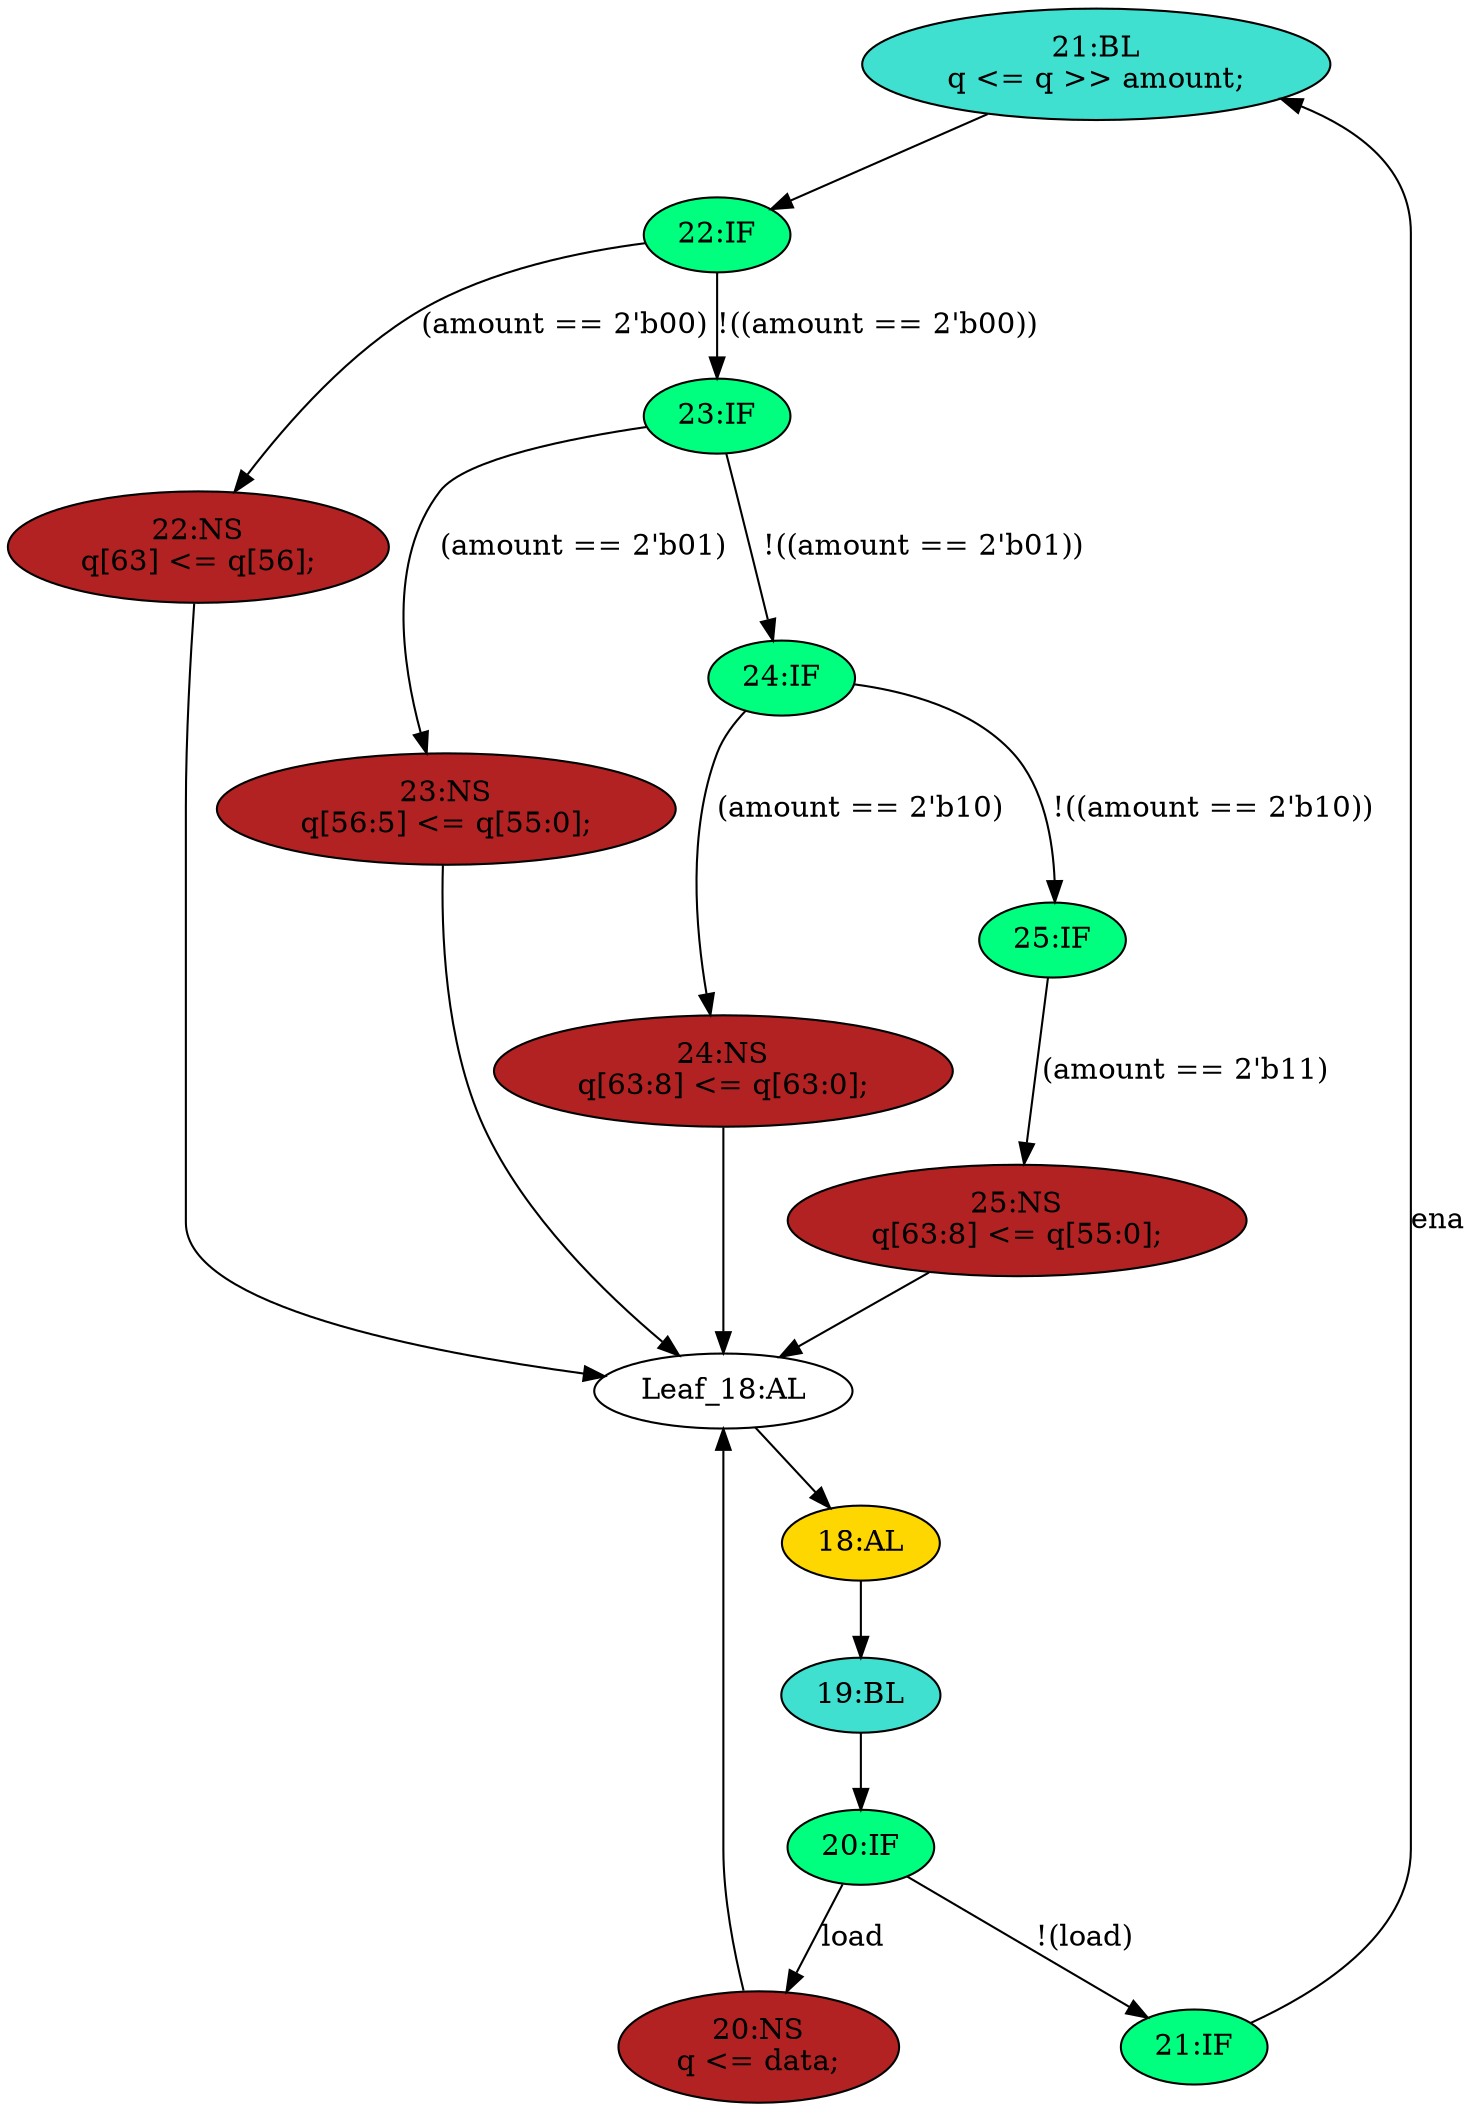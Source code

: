 strict digraph "compose( ,  )" {
	node [label="\N"];
	"21:BL"	[ast="<pyverilog.vparser.ast.Block object at 0x7f29a134e550>",
		fillcolor=turquoise,
		label="21:BL
q <= q >> amount;",
		statements="[<pyverilog.vparser.ast.NonblockingSubstitution object at 0x7f29a1660d10>]",
		style=filled,
		typ=Block];
	"22:IF"	[ast="<pyverilog.vparser.ast.IfStatement object at 0x7f29a13bd4d0>",
		fillcolor=springgreen,
		label="22:IF",
		statements="[]",
		style=filled,
		typ=IfStatement];
	"21:BL" -> "22:IF"	[cond="[]",
		lineno=None];
	"23:NS"	[ast="<pyverilog.vparser.ast.NonblockingSubstitution object at 0x7f29a2bbf450>",
		fillcolor=firebrick,
		label="23:NS
q[56:5] <= q[55:0];",
		statements="[<pyverilog.vparser.ast.NonblockingSubstitution object at 0x7f29a2bbf450>]",
		style=filled,
		typ=NonblockingSubstitution];
	"Leaf_18:AL"	[def_var="['q']",
		label="Leaf_18:AL"];
	"23:NS" -> "Leaf_18:AL"	[cond="[]",
		lineno=None];
	"18:AL"	[ast="<pyverilog.vparser.ast.Always object at 0x7f29a13b71d0>",
		clk_sens=True,
		fillcolor=gold,
		label="18:AL",
		sens="['clk']",
		statements="[]",
		style=filled,
		typ=Always,
		use_var="['load', 'ena', 'amount', 'data', 'q']"];
	"Leaf_18:AL" -> "18:AL";
	"25:IF"	[ast="<pyverilog.vparser.ast.IfStatement object at 0x7f29a1258d90>",
		fillcolor=springgreen,
		label="25:IF",
		statements="[]",
		style=filled,
		typ=IfStatement];
	"25:NS"	[ast="<pyverilog.vparser.ast.NonblockingSubstitution object at 0x7f29a1258290>",
		fillcolor=firebrick,
		label="25:NS
q[63:8] <= q[55:0];",
		statements="[<pyverilog.vparser.ast.NonblockingSubstitution object at 0x7f29a1258290>]",
		style=filled,
		typ=NonblockingSubstitution];
	"25:IF" -> "25:NS"	[cond="['amount']",
		label="(amount == 2'b11)",
		lineno=25];
	"24:IF"	[ast="<pyverilog.vparser.ast.IfStatement object at 0x7f29a1258cd0>",
		fillcolor=springgreen,
		label="24:IF",
		statements="[]",
		style=filled,
		typ=IfStatement];
	"24:IF" -> "25:IF"	[cond="['amount']",
		label="!((amount == 2'b10))",
		lineno=24];
	"24:NS"	[ast="<pyverilog.vparser.ast.NonblockingSubstitution object at 0x7f29a12583d0>",
		fillcolor=firebrick,
		label="24:NS
q[63:8] <= q[63:0];",
		statements="[<pyverilog.vparser.ast.NonblockingSubstitution object at 0x7f29a12583d0>]",
		style=filled,
		typ=NonblockingSubstitution];
	"24:IF" -> "24:NS"	[cond="['amount']",
		label="(amount == 2'b10)",
		lineno=24];
	"24:NS" -> "Leaf_18:AL"	[cond="[]",
		lineno=None];
	"19:BL"	[ast="<pyverilog.vparser.ast.Block object at 0x7f29a16750d0>",
		fillcolor=turquoise,
		label="19:BL",
		statements="[]",
		style=filled,
		typ=Block];
	"18:AL" -> "19:BL"	[cond="[]",
		lineno=None];
	"23:IF"	[ast="<pyverilog.vparser.ast.IfStatement object at 0x7f29a171ee50>",
		fillcolor=springgreen,
		label="23:IF",
		statements="[]",
		style=filled,
		typ=IfStatement];
	"23:IF" -> "23:NS"	[cond="['amount']",
		label="(amount == 2'b01)",
		lineno=23];
	"23:IF" -> "24:IF"	[cond="['amount']",
		label="!((amount == 2'b01))",
		lineno=23];
	"22:IF" -> "23:IF"	[cond="['amount']",
		label="!((amount == 2'b00))",
		lineno=22];
	"22:NS"	[ast="<pyverilog.vparser.ast.NonblockingSubstitution object at 0x7f29a13bdd10>",
		fillcolor=firebrick,
		label="22:NS
q[63] <= q[56];",
		statements="[<pyverilog.vparser.ast.NonblockingSubstitution object at 0x7f29a13bdd10>]",
		style=filled,
		typ=NonblockingSubstitution];
	"22:IF" -> "22:NS"	[cond="['amount']",
		label="(amount == 2'b00)",
		lineno=22];
	"20:IF"	[ast="<pyverilog.vparser.ast.IfStatement object at 0x7f29a13a3e10>",
		fillcolor=springgreen,
		label="20:IF",
		statements="[]",
		style=filled,
		typ=IfStatement];
	"19:BL" -> "20:IF"	[cond="[]",
		lineno=None];
	"21:IF"	[ast="<pyverilog.vparser.ast.IfStatement object at 0x7f29a134e290>",
		fillcolor=springgreen,
		label="21:IF",
		statements="[]",
		style=filled,
		typ=IfStatement];
	"21:IF" -> "21:BL"	[cond="['ena']",
		label=ena,
		lineno=21];
	"20:IF" -> "21:IF"	[cond="['load']",
		label="!(load)",
		lineno=20];
	"20:NS"	[ast="<pyverilog.vparser.ast.NonblockingSubstitution object at 0x7f29a13a3610>",
		fillcolor=firebrick,
		label="20:NS
q <= data;",
		statements="[<pyverilog.vparser.ast.NonblockingSubstitution object at 0x7f29a13a3610>]",
		style=filled,
		typ=NonblockingSubstitution];
	"20:IF" -> "20:NS"	[cond="['load']",
		label=load,
		lineno=20];
	"22:NS" -> "Leaf_18:AL"	[cond="[]",
		lineno=None];
	"25:NS" -> "Leaf_18:AL"	[cond="[]",
		lineno=None];
	"20:NS" -> "Leaf_18:AL"	[cond="[]",
		lineno=None];
}
